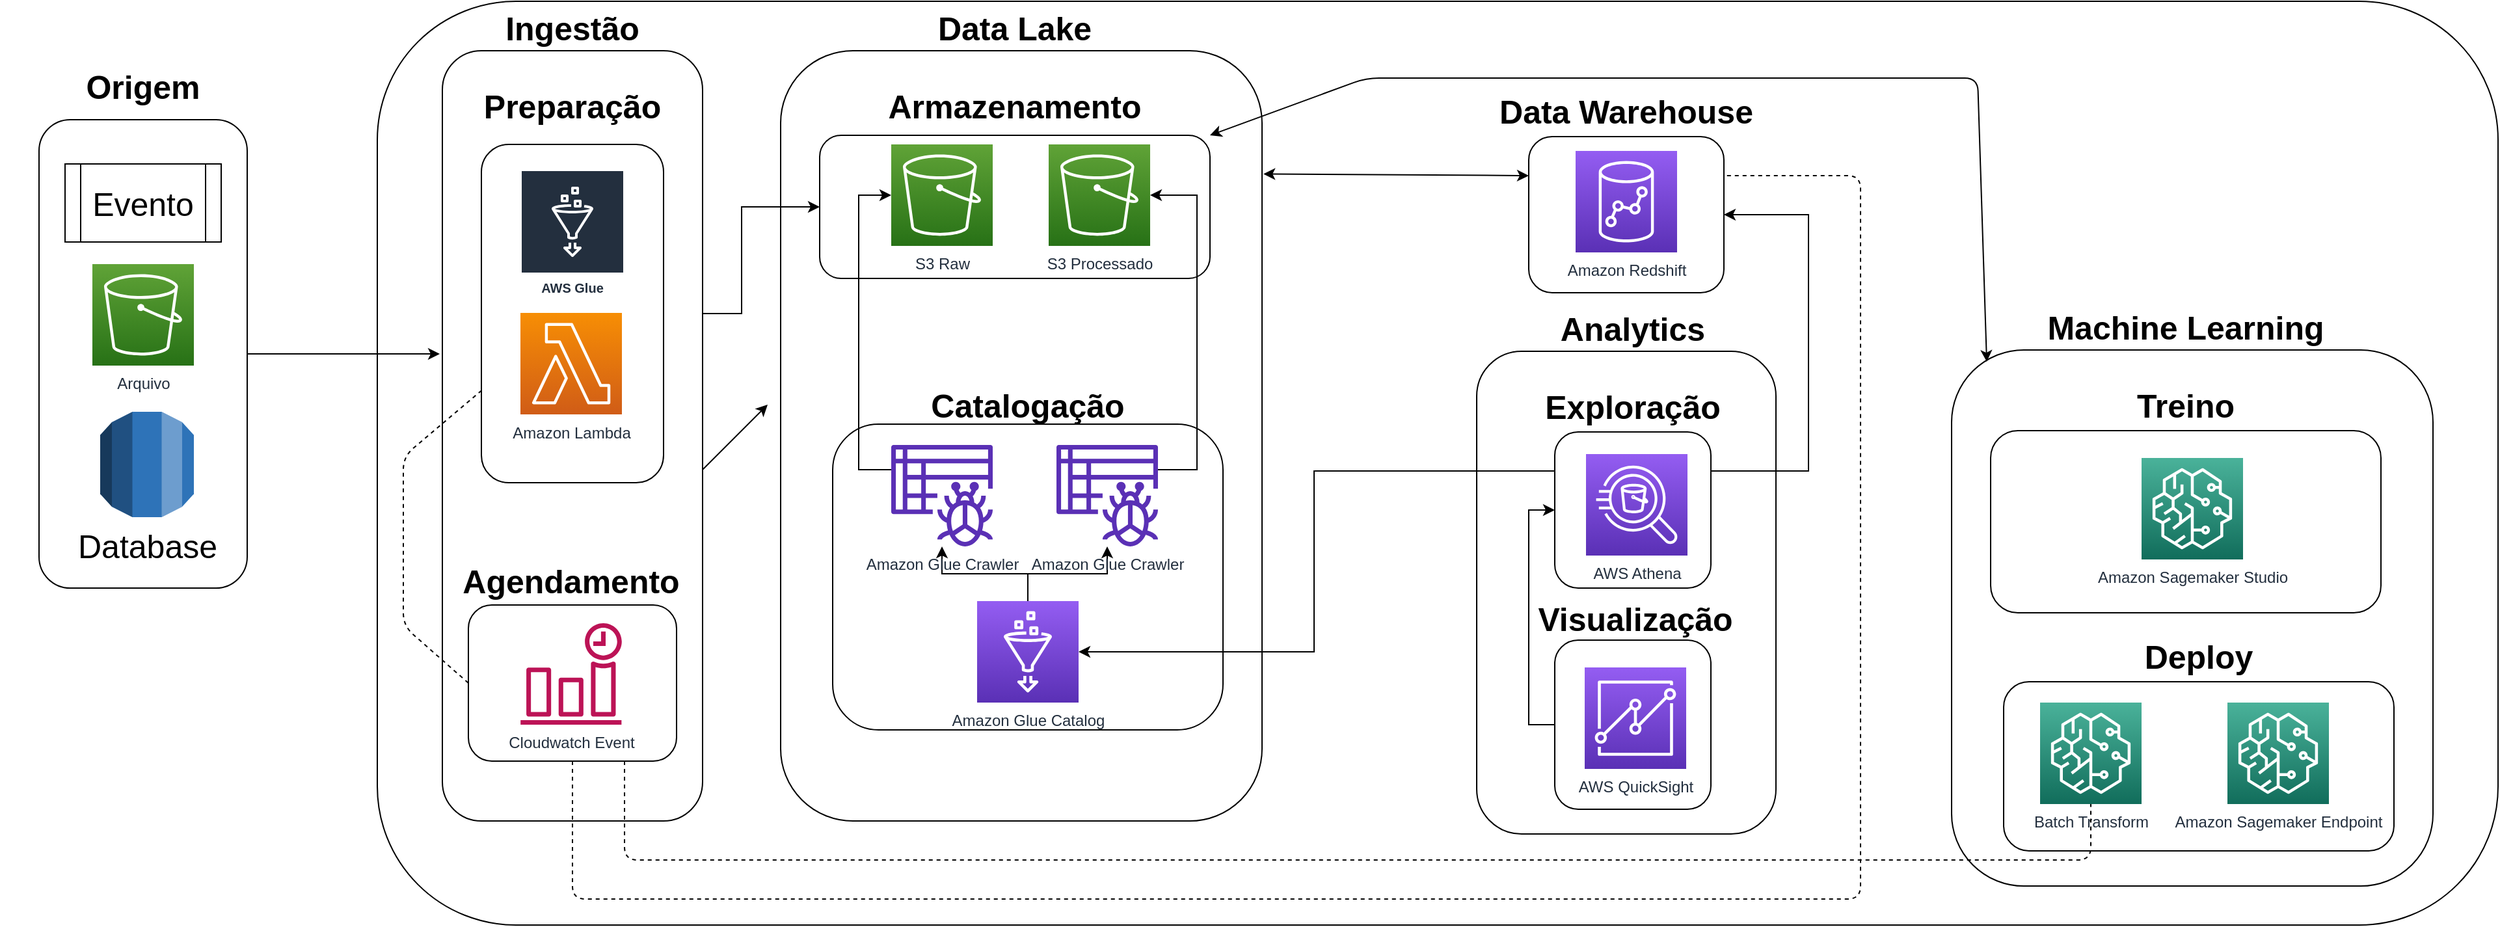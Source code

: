 <mxfile version="13.0.3" type="device"><diagram id="fiTZqOn5CPi5RLQyuDhJ" name="Page-1"><mxGraphModel dx="2770" dy="1260" grid="1" gridSize="10" guides="1" tooltips="1" connect="1" arrows="1" fold="1" page="1" pageScale="1" pageWidth="1169" pageHeight="827" math="0" shadow="0"><root><mxCell id="0"/><mxCell id="1" parent="0"/><mxCell id="0Pp3PNnENPGiNLD7GGn7-123" value="" style="rounded=1;whiteSpace=wrap;html=1;fontSize=25;" vertex="1" parent="1"><mxGeometry x="50" y="131" width="160" height="360" as="geometry"/></mxCell><mxCell id="0Pp3PNnENPGiNLD7GGn7-87" value="" style="rounded=1;whiteSpace=wrap;html=1;fontSize=25;" vertex="1" parent="1"><mxGeometry x="310" y="40" width="1630" height="710" as="geometry"/></mxCell><mxCell id="0Pp3PNnENPGiNLD7GGn7-2" value="" style="rounded=1;whiteSpace=wrap;html=1;" vertex="1" parent="1"><mxGeometry x="620" y="78" width="370" height="592" as="geometry"/></mxCell><mxCell id="0Pp3PNnENPGiNLD7GGn7-6" value="" style="rounded=1;whiteSpace=wrap;html=1;fontSize=25;" vertex="1" parent="1"><mxGeometry x="650" y="143" width="300" height="110" as="geometry"/></mxCell><mxCell id="0Pp3PNnENPGiNLD7GGn7-1" value="S3 Raw" style="outlineConnect=0;fontColor=#232F3E;gradientColor=#60A337;gradientDirection=north;fillColor=#277116;strokeColor=#ffffff;dashed=0;verticalLabelPosition=bottom;verticalAlign=top;align=center;html=1;fontSize=12;fontStyle=0;aspect=fixed;shape=mxgraph.aws4.resourceIcon;resIcon=mxgraph.aws4.s3;" vertex="1" parent="1"><mxGeometry x="705" y="150" width="78" height="78" as="geometry"/></mxCell><mxCell id="0Pp3PNnENPGiNLD7GGn7-3" value="Data Lake" style="text;html=1;strokeColor=none;fillColor=none;align=center;verticalAlign=middle;whiteSpace=wrap;rounded=0;fontSize=25;fontStyle=1" vertex="1" parent="1"><mxGeometry x="690" y="50" width="220" height="20" as="geometry"/></mxCell><mxCell id="0Pp3PNnENPGiNLD7GGn7-7" value="Armazenamento" style="text;html=1;strokeColor=none;fillColor=none;align=center;verticalAlign=middle;whiteSpace=wrap;rounded=0;fontSize=25;fontStyle=1" vertex="1" parent="1"><mxGeometry x="690" y="110" width="220" height="20" as="geometry"/></mxCell><mxCell id="0Pp3PNnENPGiNLD7GGn7-8" value="" style="rounded=1;whiteSpace=wrap;html=1;fontSize=25;" vertex="1" parent="1"><mxGeometry x="660" y="365" width="300" height="235" as="geometry"/></mxCell><mxCell id="0Pp3PNnENPGiNLD7GGn7-10" value="Catalogação" style="text;html=1;strokeColor=none;fillColor=none;align=center;verticalAlign=middle;whiteSpace=wrap;rounded=0;fontSize=25;fontStyle=1" vertex="1" parent="1"><mxGeometry x="700" y="340" width="220" height="20" as="geometry"/></mxCell><mxCell id="0Pp3PNnENPGiNLD7GGn7-95" style="edgeStyle=orthogonalEdgeStyle;rounded=0;orthogonalLoop=1;jettySize=auto;html=1;fontSize=25;" edge="1" parent="1" source="0Pp3PNnENPGiNLD7GGn7-11" target="0Pp3PNnENPGiNLD7GGn7-12"><mxGeometry relative="1" as="geometry"/></mxCell><mxCell id="0Pp3PNnENPGiNLD7GGn7-96" style="edgeStyle=orthogonalEdgeStyle;rounded=0;orthogonalLoop=1;jettySize=auto;html=1;fontSize=25;" edge="1" parent="1" source="0Pp3PNnENPGiNLD7GGn7-11" target="0Pp3PNnENPGiNLD7GGn7-93"><mxGeometry relative="1" as="geometry"/></mxCell><mxCell id="0Pp3PNnENPGiNLD7GGn7-11" value="Amazon Glue Catalog" style="outlineConnect=0;fontColor=#232F3E;gradientColor=#945DF2;gradientDirection=north;fillColor=#5A30B5;strokeColor=#ffffff;dashed=0;verticalLabelPosition=bottom;verticalAlign=top;align=center;html=1;fontSize=12;fontStyle=0;aspect=fixed;shape=mxgraph.aws4.resourceIcon;resIcon=mxgraph.aws4.glue;" vertex="1" parent="1"><mxGeometry x="771" y="501" width="78" height="78" as="geometry"/></mxCell><mxCell id="0Pp3PNnENPGiNLD7GGn7-58" style="edgeStyle=orthogonalEdgeStyle;rounded=0;orthogonalLoop=1;jettySize=auto;html=1;fontSize=25;" edge="1" parent="1" source="0Pp3PNnENPGiNLD7GGn7-12" target="0Pp3PNnENPGiNLD7GGn7-1"><mxGeometry relative="1" as="geometry"><Array as="points"><mxPoint x="680" y="400"/><mxPoint x="680" y="189"/></Array></mxGeometry></mxCell><mxCell id="0Pp3PNnENPGiNLD7GGn7-12" value="Amazon Glue Crawler" style="outlineConnect=0;fontColor=#232F3E;gradientColor=none;fillColor=#5A30B5;strokeColor=none;dashed=0;verticalLabelPosition=bottom;verticalAlign=top;align=center;html=1;fontSize=12;fontStyle=0;aspect=fixed;pointerEvents=1;shape=mxgraph.aws4.glue_crawlers;" vertex="1" parent="1"><mxGeometry x="705" y="381" width="78" height="78" as="geometry"/></mxCell><mxCell id="0Pp3PNnENPGiNLD7GGn7-13" value="" style="rounded=1;whiteSpace=wrap;html=1;" vertex="1" parent="1"><mxGeometry x="1155" y="309" width="230" height="371" as="geometry"/></mxCell><mxCell id="0Pp3PNnENPGiNLD7GGn7-86" style="edgeStyle=orthogonalEdgeStyle;rounded=0;orthogonalLoop=1;jettySize=auto;html=1;exitX=0;exitY=0.25;exitDx=0;exitDy=0;fontSize=25;" edge="1" parent="1" source="0Pp3PNnENPGiNLD7GGn7-14" target="0Pp3PNnENPGiNLD7GGn7-11"><mxGeometry relative="1" as="geometry"><Array as="points"><mxPoint x="1030" y="401"/><mxPoint x="1030" y="540"/></Array></mxGeometry></mxCell><mxCell id="0Pp3PNnENPGiNLD7GGn7-97" style="edgeStyle=orthogonalEdgeStyle;rounded=0;orthogonalLoop=1;jettySize=auto;html=1;exitX=1;exitY=0.25;exitDx=0;exitDy=0;entryX=1;entryY=0.5;entryDx=0;entryDy=0;fontSize=25;" edge="1" parent="1" source="0Pp3PNnENPGiNLD7GGn7-14" target="0Pp3PNnENPGiNLD7GGn7-40"><mxGeometry relative="1" as="geometry"><Array as="points"><mxPoint x="1410" y="401"/><mxPoint x="1410" y="204"/></Array></mxGeometry></mxCell><mxCell id="0Pp3PNnENPGiNLD7GGn7-14" value="" style="rounded=1;whiteSpace=wrap;html=1;fontSize=25;" vertex="1" parent="1"><mxGeometry x="1215" y="371" width="120" height="120" as="geometry"/></mxCell><mxCell id="0Pp3PNnENPGiNLD7GGn7-16" value="Analytics" style="text;html=1;strokeColor=none;fillColor=none;align=center;verticalAlign=middle;whiteSpace=wrap;rounded=0;fontSize=25;fontStyle=1" vertex="1" parent="1"><mxGeometry x="1165" y="281" width="220" height="20" as="geometry"/></mxCell><mxCell id="0Pp3PNnENPGiNLD7GGn7-17" value="Exploração" style="text;html=1;strokeColor=none;fillColor=none;align=center;verticalAlign=middle;whiteSpace=wrap;rounded=0;fontSize=25;fontStyle=1" vertex="1" parent="1"><mxGeometry x="1165" y="341" width="220" height="20" as="geometry"/></mxCell><mxCell id="0Pp3PNnENPGiNLD7GGn7-54" style="edgeStyle=orthogonalEdgeStyle;rounded=0;orthogonalLoop=1;jettySize=auto;html=1;exitX=0;exitY=0.5;exitDx=0;exitDy=0;entryX=0;entryY=0.5;entryDx=0;entryDy=0;fontSize=25;" edge="1" parent="1" source="0Pp3PNnENPGiNLD7GGn7-18" target="0Pp3PNnENPGiNLD7GGn7-14"><mxGeometry relative="1" as="geometry"/></mxCell><mxCell id="0Pp3PNnENPGiNLD7GGn7-18" value="" style="rounded=1;whiteSpace=wrap;html=1;fontSize=25;" vertex="1" parent="1"><mxGeometry x="1215" y="531" width="120" height="130" as="geometry"/></mxCell><mxCell id="0Pp3PNnENPGiNLD7GGn7-19" value="Visualização" style="text;html=1;strokeColor=none;fillColor=none;align=center;verticalAlign=middle;whiteSpace=wrap;rounded=0;fontSize=25;fontStyle=1" vertex="1" parent="1"><mxGeometry x="1167" y="504" width="220" height="20" as="geometry"/></mxCell><mxCell id="0Pp3PNnENPGiNLD7GGn7-22" value="AWS Athena" style="outlineConnect=0;fontColor=#232F3E;gradientColor=#945DF2;gradientDirection=north;fillColor=#5A30B5;strokeColor=#ffffff;dashed=0;verticalLabelPosition=bottom;verticalAlign=top;align=center;html=1;fontSize=12;fontStyle=0;aspect=fixed;shape=mxgraph.aws4.resourceIcon;resIcon=mxgraph.aws4.athena;" vertex="1" parent="1"><mxGeometry x="1239" y="388" width="78" height="78" as="geometry"/></mxCell><mxCell id="0Pp3PNnENPGiNLD7GGn7-23" value="AWS QuickSight" style="outlineConnect=0;fontColor=#232F3E;gradientColor=#945DF2;gradientDirection=north;fillColor=#5A30B5;strokeColor=#ffffff;dashed=0;verticalLabelPosition=bottom;verticalAlign=top;align=center;html=1;fontSize=12;fontStyle=0;aspect=fixed;shape=mxgraph.aws4.resourceIcon;resIcon=mxgraph.aws4.quicksight;" vertex="1" parent="1"><mxGeometry x="1238" y="552" width="78" height="78" as="geometry"/></mxCell><mxCell id="0Pp3PNnENPGiNLD7GGn7-24" value="" style="rounded=1;whiteSpace=wrap;html=1;" vertex="1" parent="1"><mxGeometry x="1520" y="308" width="370" height="412" as="geometry"/></mxCell><mxCell id="0Pp3PNnENPGiNLD7GGn7-25" value="" style="rounded=1;whiteSpace=wrap;html=1;fontSize=25;" vertex="1" parent="1"><mxGeometry x="1550" y="370" width="300" height="140" as="geometry"/></mxCell><mxCell id="0Pp3PNnENPGiNLD7GGn7-26" value="Machine Learning" style="text;html=1;strokeColor=none;fillColor=none;align=center;verticalAlign=middle;whiteSpace=wrap;rounded=0;fontSize=25;fontStyle=1" vertex="1" parent="1"><mxGeometry x="1590" y="280" width="220" height="20" as="geometry"/></mxCell><mxCell id="0Pp3PNnENPGiNLD7GGn7-27" value="Treino" style="text;html=1;strokeColor=none;fillColor=none;align=center;verticalAlign=middle;whiteSpace=wrap;rounded=0;fontSize=25;fontStyle=1" vertex="1" parent="1"><mxGeometry x="1590" y="340" width="220" height="20" as="geometry"/></mxCell><mxCell id="0Pp3PNnENPGiNLD7GGn7-28" value="" style="rounded=1;whiteSpace=wrap;html=1;fontSize=25;" vertex="1" parent="1"><mxGeometry x="1560" y="563" width="300" height="130" as="geometry"/></mxCell><mxCell id="0Pp3PNnENPGiNLD7GGn7-29" value="Deploy" style="text;html=1;strokeColor=none;fillColor=none;align=center;verticalAlign=middle;whiteSpace=wrap;rounded=0;fontSize=25;fontStyle=1" vertex="1" parent="1"><mxGeometry x="1600" y="533" width="220" height="20" as="geometry"/></mxCell><mxCell id="0Pp3PNnENPGiNLD7GGn7-35" value="Amazon Sagemaker Studio" style="outlineConnect=0;fontColor=#232F3E;gradientColor=#4AB29A;gradientDirection=north;fillColor=#116D5B;strokeColor=#ffffff;dashed=0;verticalLabelPosition=bottom;verticalAlign=top;align=center;html=1;fontSize=12;fontStyle=0;aspect=fixed;shape=mxgraph.aws4.resourceIcon;resIcon=mxgraph.aws4.sagemaker;" vertex="1" parent="1"><mxGeometry x="1666" y="391" width="78" height="78" as="geometry"/></mxCell><mxCell id="0Pp3PNnENPGiNLD7GGn7-38" value="Amazon Sagemaker Endpoint" style="outlineConnect=0;fontColor=#232F3E;gradientColor=#4AB29A;gradientDirection=north;fillColor=#116D5B;strokeColor=#ffffff;dashed=0;verticalLabelPosition=bottom;verticalAlign=top;align=center;html=1;fontSize=12;fontStyle=0;aspect=fixed;shape=mxgraph.aws4.resourceIcon;resIcon=mxgraph.aws4.sagemaker;" vertex="1" parent="1"><mxGeometry x="1732" y="579" width="78" height="78" as="geometry"/></mxCell><mxCell id="0Pp3PNnENPGiNLD7GGn7-39" value="Batch Transform" style="outlineConnect=0;fontColor=#232F3E;gradientColor=#4AB29A;gradientDirection=north;fillColor=#116D5B;strokeColor=#ffffff;dashed=0;verticalLabelPosition=bottom;verticalAlign=top;align=center;html=1;fontSize=12;fontStyle=0;aspect=fixed;shape=mxgraph.aws4.resourceIcon;resIcon=mxgraph.aws4.sagemaker;" vertex="1" parent="1"><mxGeometry x="1588" y="579" width="78" height="78" as="geometry"/></mxCell><mxCell id="0Pp3PNnENPGiNLD7GGn7-40" value="" style="rounded=1;whiteSpace=wrap;html=1;" vertex="1" parent="1"><mxGeometry x="1195" y="144" width="150" height="120" as="geometry"/></mxCell><mxCell id="0Pp3PNnENPGiNLD7GGn7-43" value="Data Warehouse" style="text;html=1;strokeColor=none;fillColor=none;align=center;verticalAlign=middle;whiteSpace=wrap;rounded=0;fontSize=25;fontStyle=1" vertex="1" parent="1"><mxGeometry x="1160" y="114" width="220" height="20" as="geometry"/></mxCell><mxCell id="0Pp3PNnENPGiNLD7GGn7-51" value="Amazon Redshift" style="outlineConnect=0;fontColor=#232F3E;gradientColor=#945DF2;gradientDirection=north;fillColor=#5A30B5;strokeColor=#ffffff;dashed=0;verticalLabelPosition=bottom;verticalAlign=top;align=center;html=1;fontSize=12;fontStyle=0;aspect=fixed;shape=mxgraph.aws4.resourceIcon;resIcon=mxgraph.aws4.redshift;" vertex="1" parent="1"><mxGeometry x="1231" y="155" width="78" height="78" as="geometry"/></mxCell><mxCell id="0Pp3PNnENPGiNLD7GGn7-88" style="edgeStyle=orthogonalEdgeStyle;rounded=0;orthogonalLoop=1;jettySize=auto;html=1;fontSize=25;" edge="1" parent="1" source="0Pp3PNnENPGiNLD7GGn7-60" target="0Pp3PNnENPGiNLD7GGn7-6"><mxGeometry relative="1" as="geometry"/></mxCell><mxCell id="0Pp3PNnENPGiNLD7GGn7-59" value="" style="rounded=1;whiteSpace=wrap;html=1;" vertex="1" parent="1"><mxGeometry x="360" y="78" width="200" height="592" as="geometry"/></mxCell><mxCell id="0Pp3PNnENPGiNLD7GGn7-60" value="" style="rounded=1;whiteSpace=wrap;html=1;fontSize=25;" vertex="1" parent="1"><mxGeometry x="390" y="150" width="140" height="260" as="geometry"/></mxCell><mxCell id="0Pp3PNnENPGiNLD7GGn7-62" value="Ingestão" style="text;html=1;strokeColor=none;fillColor=none;align=center;verticalAlign=middle;whiteSpace=wrap;rounded=0;fontSize=25;fontStyle=1" vertex="1" parent="1"><mxGeometry x="350" y="50" width="220" height="20" as="geometry"/></mxCell><mxCell id="0Pp3PNnENPGiNLD7GGn7-63" value="Preparação" style="text;html=1;strokeColor=none;fillColor=none;align=center;verticalAlign=middle;whiteSpace=wrap;rounded=0;fontSize=25;fontStyle=1" vertex="1" parent="1"><mxGeometry x="350" y="110" width="220" height="20" as="geometry"/></mxCell><mxCell id="0Pp3PNnENPGiNLD7GGn7-70" value="AWS Glue" style="outlineConnect=0;fontColor=#232F3E;gradientColor=none;strokeColor=#ffffff;fillColor=#232F3E;dashed=0;verticalLabelPosition=middle;verticalAlign=bottom;align=center;html=1;whiteSpace=wrap;fontSize=10;fontStyle=1;spacing=3;shape=mxgraph.aws4.productIcon;prIcon=mxgraph.aws4.glue;" vertex="1" parent="1"><mxGeometry x="420" y="169.5" width="80" height="100" as="geometry"/></mxCell><mxCell id="0Pp3PNnENPGiNLD7GGn7-71" value="Amazon Lambda" style="outlineConnect=0;fontColor=#232F3E;gradientColor=#F78E04;gradientDirection=north;fillColor=#D05C17;strokeColor=#ffffff;dashed=0;verticalLabelPosition=bottom;verticalAlign=top;align=center;html=1;fontSize=12;fontStyle=0;aspect=fixed;shape=mxgraph.aws4.resourceIcon;resIcon=mxgraph.aws4.lambda;" vertex="1" parent="1"><mxGeometry x="420" y="279.5" width="78" height="78" as="geometry"/></mxCell><mxCell id="0Pp3PNnENPGiNLD7GGn7-73" value="S3 Processado" style="outlineConnect=0;fontColor=#232F3E;gradientColor=#60A337;gradientDirection=north;fillColor=#277116;strokeColor=#ffffff;dashed=0;verticalLabelPosition=bottom;verticalAlign=top;align=center;html=1;fontSize=12;fontStyle=0;aspect=fixed;shape=mxgraph.aws4.resourceIcon;resIcon=mxgraph.aws4.s3;" vertex="1" parent="1"><mxGeometry x="826" y="150" width="78" height="78" as="geometry"/></mxCell><mxCell id="0Pp3PNnENPGiNLD7GGn7-83" value="" style="endArrow=classic;startArrow=classic;html=1;fontSize=25;entryX=0;entryY=0.25;entryDx=0;entryDy=0;exitX=1.003;exitY=0.16;exitDx=0;exitDy=0;exitPerimeter=0;" edge="1" parent="1" source="0Pp3PNnENPGiNLD7GGn7-2" target="0Pp3PNnENPGiNLD7GGn7-40"><mxGeometry width="50" height="50" relative="1" as="geometry"><mxPoint x="1020" y="270" as="sourcePoint"/><mxPoint x="1070" y="220" as="targetPoint"/></mxGeometry></mxCell><mxCell id="0Pp3PNnENPGiNLD7GGn7-94" style="edgeStyle=orthogonalEdgeStyle;rounded=0;orthogonalLoop=1;jettySize=auto;html=1;fontSize=25;" edge="1" parent="1" source="0Pp3PNnENPGiNLD7GGn7-93" target="0Pp3PNnENPGiNLD7GGn7-73"><mxGeometry relative="1" as="geometry"><Array as="points"><mxPoint x="940" y="400"/><mxPoint x="940" y="189"/></Array></mxGeometry></mxCell><mxCell id="0Pp3PNnENPGiNLD7GGn7-93" value="Amazon Glue Crawler" style="outlineConnect=0;fontColor=#232F3E;gradientColor=none;fillColor=#5A30B5;strokeColor=none;dashed=0;verticalLabelPosition=bottom;verticalAlign=top;align=center;html=1;fontSize=12;fontStyle=0;aspect=fixed;pointerEvents=1;shape=mxgraph.aws4.glue_crawlers;" vertex="1" parent="1"><mxGeometry x="832" y="381" width="78" height="78" as="geometry"/></mxCell><mxCell id="0Pp3PNnENPGiNLD7GGn7-106" value="" style="rounded=1;whiteSpace=wrap;html=1;fontSize=25;" vertex="1" parent="1"><mxGeometry x="380" y="504" width="160" height="120" as="geometry"/></mxCell><mxCell id="0Pp3PNnENPGiNLD7GGn7-107" value="Cloudwatch Event" style="outlineConnect=0;fontColor=#232F3E;gradientColor=none;fillColor=#BC1356;strokeColor=none;dashed=0;verticalLabelPosition=bottom;verticalAlign=top;align=center;html=1;fontSize=12;fontStyle=0;aspect=fixed;pointerEvents=1;shape=mxgraph.aws4.event_time_based;" vertex="1" parent="1"><mxGeometry x="420" y="518" width="78" height="78" as="geometry"/></mxCell><mxCell id="0Pp3PNnENPGiNLD7GGn7-108" value="Agendamento" style="text;html=1;strokeColor=none;fillColor=none;align=center;verticalAlign=middle;whiteSpace=wrap;rounded=0;fontSize=25;fontStyle=1" vertex="1" parent="1"><mxGeometry x="349" y="475" width="220" height="20" as="geometry"/></mxCell><mxCell id="0Pp3PNnENPGiNLD7GGn7-112" value="" style="endArrow=classic;startArrow=classic;html=1;fontSize=25;entryX=1;entryY=0;entryDx=0;entryDy=0;exitX=0.073;exitY=0.022;exitDx=0;exitDy=0;exitPerimeter=0;" edge="1" parent="1" source="0Pp3PNnENPGiNLD7GGn7-24" target="0Pp3PNnENPGiNLD7GGn7-6"><mxGeometry width="50" height="50" relative="1" as="geometry"><mxPoint x="1040" y="410" as="sourcePoint"/><mxPoint x="1090" y="360" as="targetPoint"/><Array as="points"><mxPoint x="1540" y="99"/><mxPoint x="1070" y="99"/></Array></mxGeometry></mxCell><mxCell id="0Pp3PNnENPGiNLD7GGn7-115" value="" style="endArrow=none;dashed=1;html=1;fontSize=25;exitX=0;exitY=0.5;exitDx=0;exitDy=0;" edge="1" parent="1" source="0Pp3PNnENPGiNLD7GGn7-106" target="0Pp3PNnENPGiNLD7GGn7-60"><mxGeometry width="50" height="50" relative="1" as="geometry"><mxPoint x="890" y="490" as="sourcePoint"/><mxPoint x="940" y="440" as="targetPoint"/><Array as="points"><mxPoint x="330" y="520"/><mxPoint x="330" y="390"/></Array></mxGeometry></mxCell><mxCell id="0Pp3PNnENPGiNLD7GGn7-118" value="" style="endArrow=none;dashed=1;html=1;fontSize=25;exitX=0.5;exitY=1;exitDx=0;exitDy=0;entryX=1;entryY=0.25;entryDx=0;entryDy=0;" edge="1" parent="1" source="0Pp3PNnENPGiNLD7GGn7-106" target="0Pp3PNnENPGiNLD7GGn7-40"><mxGeometry width="50" height="50" relative="1" as="geometry"><mxPoint x="610" y="730" as="sourcePoint"/><mxPoint x="660" y="680" as="targetPoint"/><Array as="points"><mxPoint x="460" y="730"/><mxPoint x="1450" y="730"/><mxPoint x="1450" y="174"/></Array></mxGeometry></mxCell><mxCell id="0Pp3PNnENPGiNLD7GGn7-119" value="" style="endArrow=none;dashed=1;html=1;fontSize=25;exitX=0.75;exitY=1;exitDx=0;exitDy=0;" edge="1" parent="1" source="0Pp3PNnENPGiNLD7GGn7-106" target="0Pp3PNnENPGiNLD7GGn7-39"><mxGeometry width="50" height="50" relative="1" as="geometry"><mxPoint x="1040" y="570" as="sourcePoint"/><mxPoint x="1090" y="520" as="targetPoint"/><Array as="points"><mxPoint x="500" y="700"/><mxPoint x="1627" y="700"/></Array></mxGeometry></mxCell><mxCell id="0Pp3PNnENPGiNLD7GGn7-120" value="Evento" style="shape=process;whiteSpace=wrap;html=1;backgroundOutline=1;fontSize=25;" vertex="1" parent="1"><mxGeometry x="70" y="165" width="120" height="60" as="geometry"/></mxCell><mxCell id="0Pp3PNnENPGiNLD7GGn7-121" value="Arquivo" style="outlineConnect=0;fontColor=#232F3E;gradientColor=#60A337;gradientDirection=north;fillColor=#277116;strokeColor=#ffffff;dashed=0;verticalLabelPosition=bottom;verticalAlign=top;align=center;html=1;fontSize=12;fontStyle=0;aspect=fixed;shape=mxgraph.aws4.resourceIcon;resIcon=mxgraph.aws4.s3;" vertex="1" parent="1"><mxGeometry x="91" y="242" width="78" height="78" as="geometry"/></mxCell><mxCell id="0Pp3PNnENPGiNLD7GGn7-122" value="Database" style="outlineConnect=0;dashed=0;verticalLabelPosition=bottom;verticalAlign=top;align=center;html=1;shape=mxgraph.aws3.rds;fillColor=#2E73B8;gradientColor=none;fontSize=25;" vertex="1" parent="1"><mxGeometry x="97" y="355.5" width="72" height="81" as="geometry"/></mxCell><mxCell id="0Pp3PNnENPGiNLD7GGn7-126" value="Origem" style="text;html=1;strokeColor=none;fillColor=none;align=center;verticalAlign=middle;whiteSpace=wrap;rounded=0;fontSize=25;fontStyle=1" vertex="1" parent="1"><mxGeometry x="20" y="95" width="220" height="20" as="geometry"/></mxCell><mxCell id="0Pp3PNnENPGiNLD7GGn7-127" value="" style="endArrow=classic;html=1;fontSize=25;" edge="1" parent="1"><mxGeometry width="50" height="50" relative="1" as="geometry"><mxPoint x="560" y="400" as="sourcePoint"/><mxPoint x="610" y="350" as="targetPoint"/></mxGeometry></mxCell><mxCell id="0Pp3PNnENPGiNLD7GGn7-128" style="edgeStyle=orthogonalEdgeStyle;rounded=0;orthogonalLoop=1;jettySize=auto;html=1;exitX=1;exitY=0.5;exitDx=0;exitDy=0;fontSize=25;" edge="1" parent="1" source="0Pp3PNnENPGiNLD7GGn7-123"><mxGeometry relative="1" as="geometry"><mxPoint x="358" y="311" as="targetPoint"/></mxGeometry></mxCell></root></mxGraphModel></diagram></mxfile>
